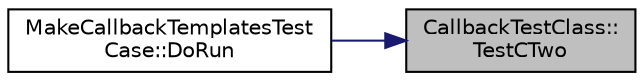 digraph "CallbackTestClass::TestCTwo"
{
 // LATEX_PDF_SIZE
  edge [fontname="Helvetica",fontsize="10",labelfontname="Helvetica",labelfontsize="10"];
  node [fontname="Helvetica",fontsize="10",shape=record];
  rankdir="RL";
  Node1 [label="CallbackTestClass::\lTestCTwo",height=0.2,width=0.4,color="black", fillcolor="grey75", style="filled", fontcolor="black",tooltip=" "];
  Node1 -> Node2 [dir="back",color="midnightblue",fontsize="10",style="solid",fontname="Helvetica"];
  Node2 [label="MakeCallbackTemplatesTest\lCase::DoRun",height=0.2,width=0.4,color="black", fillcolor="white", style="filled",URL="$class_make_callback_templates_test_case.html#ab576537ac7ffe4f5dd0a4ce2d0e66a57",tooltip="Implementation to actually run this TestCase."];
}

